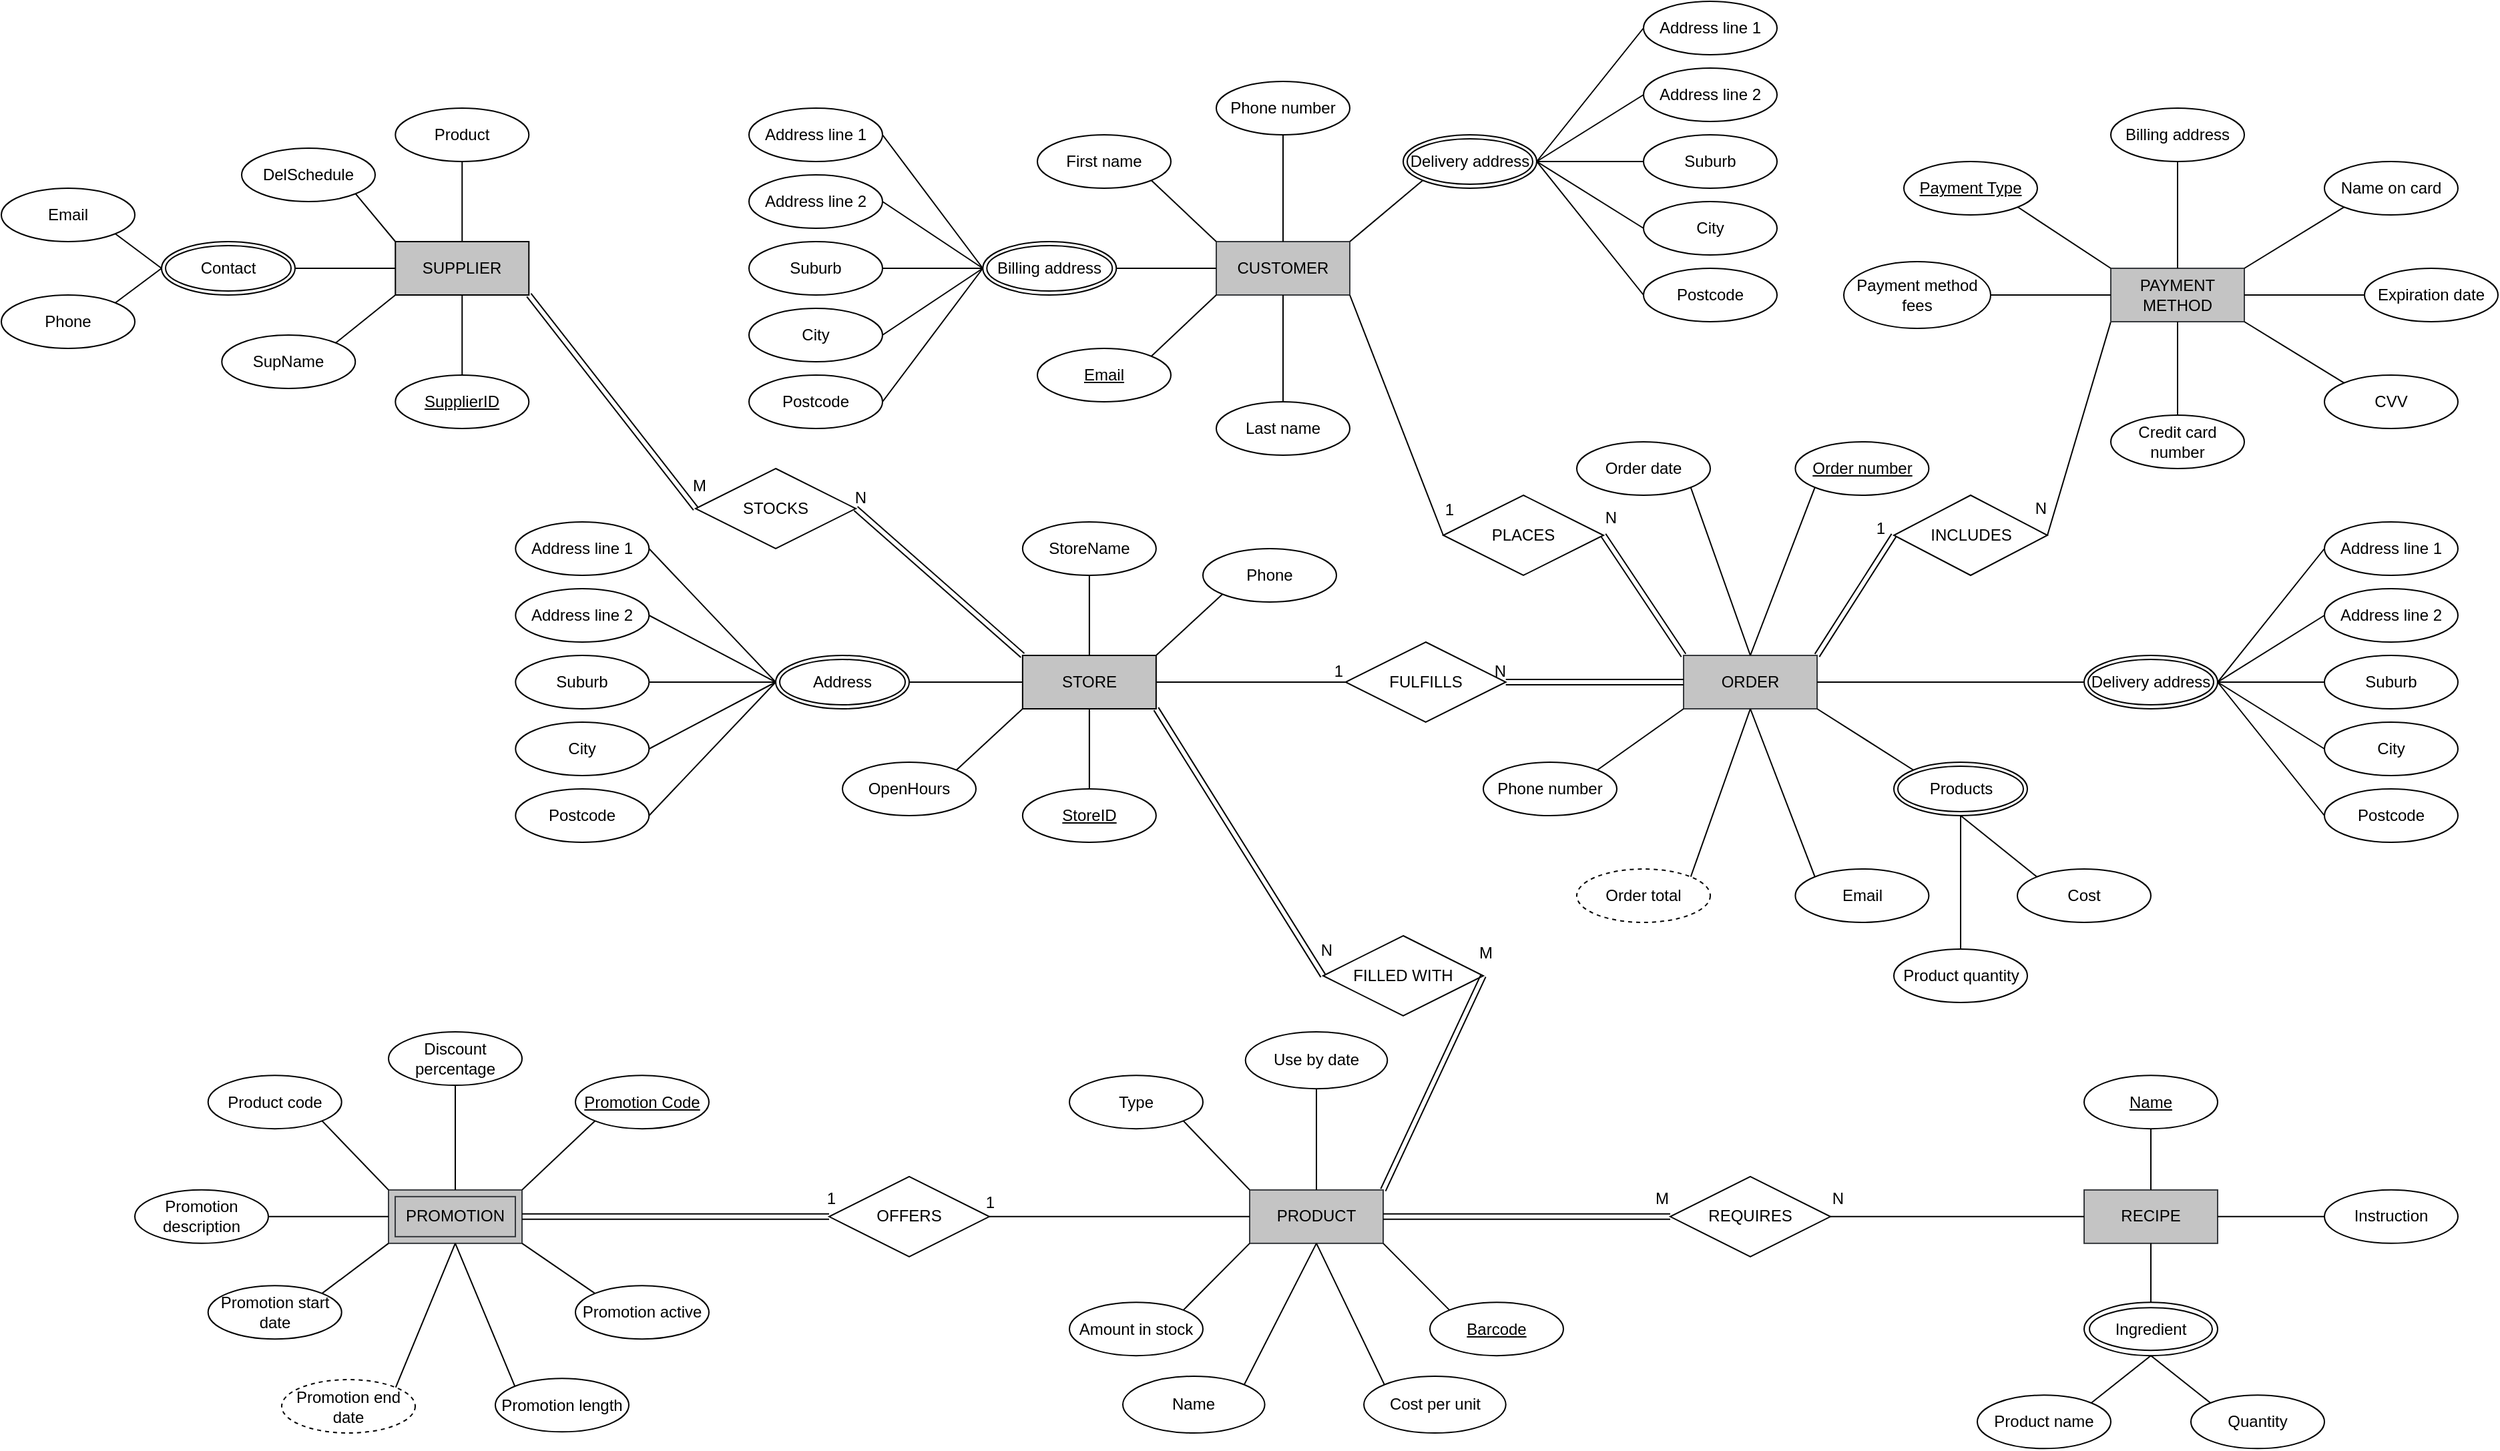 <mxfile version="21.1.1" type="github">
  <diagram name="Page-1" id="e56a1550-8fbb-45ad-956c-1786394a9013">
    <mxGraphModel dx="2568" dy="802" grid="1" gridSize="10" guides="1" tooltips="1" connect="1" arrows="1" fold="1" page="1" pageScale="1" pageWidth="1100" pageHeight="850" background="none" math="0" shadow="0">
      <root>
        <mxCell id="0" />
        <mxCell id="1" parent="0" />
        <mxCell id="4mAQNpWLt4tQU0ZCI15O-1" style="edgeStyle=orthogonalEdgeStyle;rounded=0;orthogonalLoop=1;jettySize=auto;html=1;exitX=0.5;exitY=1;exitDx=0;exitDy=0;" parent="1" source="4mAQNpWLt4tQU0ZCI15O-2" edge="1">
          <mxGeometry relative="1" as="geometry">
            <mxPoint x="280" y="350" as="targetPoint" />
          </mxGeometry>
        </mxCell>
        <mxCell id="4mAQNpWLt4tQU0ZCI15O-2" value="CUSTOMER" style="whiteSpace=wrap;html=1;align=center;fillColor=#C4C4C4;strokeColor=#36393d;" parent="1" vertex="1">
          <mxGeometry x="250" y="330" width="100" height="40" as="geometry" />
        </mxCell>
        <mxCell id="4mAQNpWLt4tQU0ZCI15O-3" value="Email" style="ellipse;whiteSpace=wrap;html=1;align=center;fontStyle=4;" parent="1" vertex="1">
          <mxGeometry x="116" y="410" width="100" height="40" as="geometry" />
        </mxCell>
        <mxCell id="4mAQNpWLt4tQU0ZCI15O-4" value="First name" style="ellipse;whiteSpace=wrap;html=1;align=center;" parent="1" vertex="1">
          <mxGeometry x="116" y="250" width="100" height="40" as="geometry" />
        </mxCell>
        <mxCell id="4mAQNpWLt4tQU0ZCI15O-5" value="Last name" style="ellipse;whiteSpace=wrap;html=1;align=center;" parent="1" vertex="1">
          <mxGeometry x="250" y="450" width="100" height="40" as="geometry" />
        </mxCell>
        <mxCell id="4mAQNpWLt4tQU0ZCI15O-6" value="Phone number" style="ellipse;whiteSpace=wrap;html=1;align=center;fontStyle=0;" parent="1" vertex="1">
          <mxGeometry x="250" y="210" width="100" height="40" as="geometry" />
        </mxCell>
        <mxCell id="4mAQNpWLt4tQU0ZCI15O-7" value="" style="endArrow=none;html=1;rounded=0;entryX=0;entryY=1;entryDx=0;entryDy=0;" parent="1" target="4mAQNpWLt4tQU0ZCI15O-15" edge="1">
          <mxGeometry relative="1" as="geometry">
            <mxPoint x="350" y="330" as="sourcePoint" />
            <mxPoint x="421" y="325" as="targetPoint" />
          </mxGeometry>
        </mxCell>
        <mxCell id="4mAQNpWLt4tQU0ZCI15O-8" value="" style="endArrow=none;html=1;rounded=0;entryX=1;entryY=0.5;entryDx=0;entryDy=0;exitX=0;exitY=0.5;exitDx=0;exitDy=0;" parent="1" source="4mAQNpWLt4tQU0ZCI15O-2" target="4mAQNpWLt4tQU0ZCI15O-112" edge="1">
          <mxGeometry relative="1" as="geometry">
            <mxPoint x="320" y="329.5" as="sourcePoint" />
            <mxPoint x="170.0" y="340" as="targetPoint" />
          </mxGeometry>
        </mxCell>
        <mxCell id="4mAQNpWLt4tQU0ZCI15O-9" value="" style="endArrow=none;html=1;rounded=0;exitX=0;exitY=1;exitDx=0;exitDy=0;entryX=1;entryY=0;entryDx=0;entryDy=0;" parent="1" source="4mAQNpWLt4tQU0ZCI15O-2" target="4mAQNpWLt4tQU0ZCI15O-3" edge="1">
          <mxGeometry relative="1" as="geometry">
            <mxPoint x="300" y="329.5" as="sourcePoint" />
            <mxPoint x="260" y="430" as="targetPoint" />
          </mxGeometry>
        </mxCell>
        <mxCell id="4mAQNpWLt4tQU0ZCI15O-10" value="" style="endArrow=none;html=1;rounded=0;exitX=0.5;exitY=1;exitDx=0;exitDy=0;entryX=0.5;entryY=0;entryDx=0;entryDy=0;" parent="1" source="4mAQNpWLt4tQU0ZCI15O-6" target="4mAQNpWLt4tQU0ZCI15O-2" edge="1">
          <mxGeometry relative="1" as="geometry">
            <mxPoint x="110" y="329.5" as="sourcePoint" />
            <mxPoint x="270" y="329.5" as="targetPoint" />
          </mxGeometry>
        </mxCell>
        <mxCell id="4mAQNpWLt4tQU0ZCI15O-11" value="" style="endArrow=none;html=1;rounded=0;entryX=0;entryY=0;entryDx=0;entryDy=0;exitX=1;exitY=1;exitDx=0;exitDy=0;" parent="1" source="4mAQNpWLt4tQU0ZCI15O-4" target="4mAQNpWLt4tQU0ZCI15O-2" edge="1">
          <mxGeometry relative="1" as="geometry">
            <mxPoint x="240" y="430" as="sourcePoint" />
            <mxPoint x="250" y="339.5" as="targetPoint" />
          </mxGeometry>
        </mxCell>
        <mxCell id="4mAQNpWLt4tQU0ZCI15O-12" value="" style="endArrow=none;html=1;rounded=0;exitX=0.5;exitY=0;exitDx=0;exitDy=0;entryX=0.5;entryY=1;entryDx=0;entryDy=0;" parent="1" source="4mAQNpWLt4tQU0ZCI15O-5" target="4mAQNpWLt4tQU0ZCI15O-2" edge="1">
          <mxGeometry relative="1" as="geometry">
            <mxPoint x="100" y="370" as="sourcePoint" />
            <mxPoint x="260" y="370" as="targetPoint" />
          </mxGeometry>
        </mxCell>
        <mxCell id="4mAQNpWLt4tQU0ZCI15O-13" value="ORDER" style="whiteSpace=wrap;html=1;align=center;fillColor=#C4C4C4;strokeColor=#36393d;" parent="1" vertex="1">
          <mxGeometry x="600" y="640" width="100" height="40" as="geometry" />
        </mxCell>
        <mxCell id="4mAQNpWLt4tQU0ZCI15O-14" value="PLACES" style="shape=rhombus;perimeter=rhombusPerimeter;whiteSpace=wrap;html=1;align=center;" parent="1" vertex="1">
          <mxGeometry x="420" y="520" width="120" height="60" as="geometry" />
        </mxCell>
        <mxCell id="4mAQNpWLt4tQU0ZCI15O-15" value="Delivery address" style="ellipse;shape=doubleEllipse;margin=3;whiteSpace=wrap;html=1;align=center;" parent="1" vertex="1">
          <mxGeometry x="390" y="250" width="100" height="40" as="geometry" />
        </mxCell>
        <mxCell id="4mAQNpWLt4tQU0ZCI15O-18" value="&lt;u&gt;Order number&lt;/u&gt;" style="ellipse;whiteSpace=wrap;html=1;align=center;" parent="1" vertex="1">
          <mxGeometry x="683.7" y="480" width="100" height="40" as="geometry" />
        </mxCell>
        <mxCell id="4mAQNpWLt4tQU0ZCI15O-19" value="&lt;span&gt;Email&lt;/span&gt;" style="ellipse;whiteSpace=wrap;html=1;align=center;fontStyle=0" parent="1" vertex="1">
          <mxGeometry x="683.7" y="800" width="100" height="40" as="geometry" />
        </mxCell>
        <mxCell id="4mAQNpWLt4tQU0ZCI15O-20" value="Phone number" style="ellipse;whiteSpace=wrap;html=1;align=center;fontStyle=0;" parent="1" vertex="1">
          <mxGeometry x="450" y="720" width="100" height="40" as="geometry" />
        </mxCell>
        <mxCell id="4mAQNpWLt4tQU0ZCI15O-21" value="Product quantity" style="ellipse;whiteSpace=wrap;html=1;align=center;fontStyle=0;" parent="1" vertex="1">
          <mxGeometry x="757.5" y="860" width="100" height="40" as="geometry" />
        </mxCell>
        <mxCell id="4mAQNpWLt4tQU0ZCI15O-22" value="" style="endArrow=none;html=1;rounded=0;entryX=0;entryY=1;entryDx=0;entryDy=0;exitX=0.5;exitY=0;exitDx=0;exitDy=0;" parent="1" source="4mAQNpWLt4tQU0ZCI15O-13" target="4mAQNpWLt4tQU0ZCI15O-18" edge="1">
          <mxGeometry relative="1" as="geometry">
            <mxPoint x="570" y="500" as="sourcePoint" />
            <mxPoint x="740" y="499.5" as="targetPoint" />
          </mxGeometry>
        </mxCell>
        <mxCell id="4mAQNpWLt4tQU0ZCI15O-23" value="" style="endArrow=none;html=1;rounded=0;entryX=0;entryY=0;entryDx=0;entryDy=0;exitX=0.5;exitY=1;exitDx=0;exitDy=0;" parent="1" source="4mAQNpWLt4tQU0ZCI15O-13" target="4mAQNpWLt4tQU0ZCI15O-19" edge="1">
          <mxGeometry relative="1" as="geometry">
            <mxPoint x="620" y="499.5" as="sourcePoint" />
            <mxPoint x="780" y="499.5" as="targetPoint" />
          </mxGeometry>
        </mxCell>
        <mxCell id="4mAQNpWLt4tQU0ZCI15O-24" value="" style="endArrow=none;html=1;rounded=0;entryX=1;entryY=0;entryDx=0;entryDy=0;exitX=0;exitY=1;exitDx=0;exitDy=0;" parent="1" source="4mAQNpWLt4tQU0ZCI15O-13" target="4mAQNpWLt4tQU0ZCI15O-20" edge="1">
          <mxGeometry relative="1" as="geometry">
            <mxPoint x="760" y="640" as="sourcePoint" />
            <mxPoint x="790" y="519" as="targetPoint" />
          </mxGeometry>
        </mxCell>
        <mxCell id="4mAQNpWLt4tQU0ZCI15O-25" value="" style="endArrow=none;html=1;rounded=0;entryX=0;entryY=0.5;entryDx=0;entryDy=0;exitX=1;exitY=0.5;exitDx=0;exitDy=0;" parent="1" source="4mAQNpWLt4tQU0ZCI15O-13" target="4mAQNpWLt4tQU0ZCI15O-79" edge="1">
          <mxGeometry relative="1" as="geometry">
            <mxPoint x="730" y="670" as="sourcePoint" />
            <mxPoint x="700" y="560" as="targetPoint" />
          </mxGeometry>
        </mxCell>
        <mxCell id="4mAQNpWLt4tQU0ZCI15O-26" value="" style="endArrow=none;html=1;rounded=0;entryX=0.5;entryY=0;entryDx=0;entryDy=0;exitX=0.5;exitY=1;exitDx=0;exitDy=0;" parent="1" source="4mAQNpWLt4tQU0ZCI15O-113" target="4mAQNpWLt4tQU0ZCI15O-21" edge="1">
          <mxGeometry relative="1" as="geometry">
            <mxPoint x="540" y="530" as="sourcePoint" />
            <mxPoint x="700" y="530" as="targetPoint" />
          </mxGeometry>
        </mxCell>
        <mxCell id="4mAQNpWLt4tQU0ZCI15O-48" value="" style="endArrow=none;html=1;rounded=0;exitX=1;exitY=1;exitDx=0;exitDy=0;entryX=0.5;entryY=0;entryDx=0;entryDy=0;" parent="1" source="4mAQNpWLt4tQU0ZCI15O-77" target="4mAQNpWLt4tQU0ZCI15O-13" edge="1">
          <mxGeometry relative="1" as="geometry">
            <mxPoint x="232" y="399" as="sourcePoint" />
            <mxPoint x="290" y="370" as="targetPoint" />
          </mxGeometry>
        </mxCell>
        <mxCell id="4mAQNpWLt4tQU0ZCI15O-76" value="" style="endArrow=none;html=1;rounded=0;entryX=1;entryY=0;entryDx=0;entryDy=0;exitX=0.5;exitY=1;exitDx=0;exitDy=0;" parent="1" source="4mAQNpWLt4tQU0ZCI15O-13" target="4mAQNpWLt4tQU0ZCI15O-124" edge="1">
          <mxGeometry relative="1" as="geometry">
            <mxPoint x="563" y="540" as="sourcePoint" />
            <mxPoint x="550" y="750" as="targetPoint" />
          </mxGeometry>
        </mxCell>
        <mxCell id="4mAQNpWLt4tQU0ZCI15O-77" value="Order date" style="ellipse;whiteSpace=wrap;html=1;align=center;fontStyle=0;" parent="1" vertex="1">
          <mxGeometry x="520" y="480" width="100" height="40" as="geometry" />
        </mxCell>
        <mxCell id="4mAQNpWLt4tQU0ZCI15O-78" value="" style="endArrow=none;html=1;rounded=0;entryX=0;entryY=0;entryDx=0;entryDy=0;exitX=1;exitY=1;exitDx=0;exitDy=0;" parent="1" source="4mAQNpWLt4tQU0ZCI15O-13" target="4mAQNpWLt4tQU0ZCI15O-113" edge="1">
          <mxGeometry relative="1" as="geometry">
            <mxPoint x="740" y="680" as="sourcePoint" />
            <mxPoint x="640" y="750" as="targetPoint" />
          </mxGeometry>
        </mxCell>
        <mxCell id="4mAQNpWLt4tQU0ZCI15O-79" value="Delivery address" style="ellipse;shape=doubleEllipse;margin=3;whiteSpace=wrap;html=1;align=center;" parent="1" vertex="1">
          <mxGeometry x="900" y="640" width="100" height="40" as="geometry" />
        </mxCell>
        <mxCell id="4mAQNpWLt4tQU0ZCI15O-80" value="Address line 1" style="ellipse;whiteSpace=wrap;html=1;align=center;" parent="1" vertex="1">
          <mxGeometry x="570" y="150" width="100" height="40" as="geometry" />
        </mxCell>
        <mxCell id="4mAQNpWLt4tQU0ZCI15O-81" value="Address line 2" style="ellipse;whiteSpace=wrap;html=1;align=center;" parent="1" vertex="1">
          <mxGeometry x="570" y="200" width="100" height="40" as="geometry" />
        </mxCell>
        <mxCell id="4mAQNpWLt4tQU0ZCI15O-82" value="Suburb" style="ellipse;whiteSpace=wrap;html=1;align=center;" parent="1" vertex="1">
          <mxGeometry x="570" y="250" width="100" height="40" as="geometry" />
        </mxCell>
        <mxCell id="4mAQNpWLt4tQU0ZCI15O-83" value="City" style="ellipse;whiteSpace=wrap;html=1;align=center;" parent="1" vertex="1">
          <mxGeometry x="570" y="300" width="100" height="40" as="geometry" />
        </mxCell>
        <mxCell id="4mAQNpWLt4tQU0ZCI15O-84" value="Postcode" style="ellipse;whiteSpace=wrap;html=1;align=center;" parent="1" vertex="1">
          <mxGeometry x="570" y="350" width="100" height="40" as="geometry" />
        </mxCell>
        <mxCell id="4mAQNpWLt4tQU0ZCI15O-85" value="" style="endArrow=none;html=1;rounded=0;entryX=0;entryY=0.5;entryDx=0;entryDy=0;exitX=1;exitY=0.5;exitDx=0;exitDy=0;" parent="1" source="4mAQNpWLt4tQU0ZCI15O-15" target="4mAQNpWLt4tQU0ZCI15O-80" edge="1">
          <mxGeometry relative="1" as="geometry">
            <mxPoint x="460" y="228" as="sourcePoint" />
            <mxPoint x="500" y="152" as="targetPoint" />
          </mxGeometry>
        </mxCell>
        <mxCell id="4mAQNpWLt4tQU0ZCI15O-86" value="" style="endArrow=none;html=1;rounded=0;entryX=0;entryY=0.5;entryDx=0;entryDy=0;exitX=1;exitY=0.5;exitDx=0;exitDy=0;" parent="1" source="4mAQNpWLt4tQU0ZCI15O-15" target="4mAQNpWLt4tQU0ZCI15O-81" edge="1">
          <mxGeometry relative="1" as="geometry">
            <mxPoint x="485" y="250" as="sourcePoint" />
            <mxPoint x="530" y="150" as="targetPoint" />
          </mxGeometry>
        </mxCell>
        <mxCell id="4mAQNpWLt4tQU0ZCI15O-87" value="" style="endArrow=none;html=1;rounded=0;entryX=0;entryY=0.5;entryDx=0;entryDy=0;exitX=1;exitY=0.5;exitDx=0;exitDy=0;" parent="1" source="4mAQNpWLt4tQU0ZCI15O-15" target="4mAQNpWLt4tQU0ZCI15O-82" edge="1">
          <mxGeometry relative="1" as="geometry">
            <mxPoint x="495" y="260" as="sourcePoint" />
            <mxPoint x="540" y="160" as="targetPoint" />
          </mxGeometry>
        </mxCell>
        <mxCell id="4mAQNpWLt4tQU0ZCI15O-88" value="" style="endArrow=none;html=1;rounded=0;entryX=0;entryY=0.5;entryDx=0;entryDy=0;exitX=1;exitY=0.5;exitDx=0;exitDy=0;" parent="1" source="4mAQNpWLt4tQU0ZCI15O-15" target="4mAQNpWLt4tQU0ZCI15O-83" edge="1">
          <mxGeometry relative="1" as="geometry">
            <mxPoint x="505" y="270" as="sourcePoint" />
            <mxPoint x="550" y="170" as="targetPoint" />
          </mxGeometry>
        </mxCell>
        <mxCell id="4mAQNpWLt4tQU0ZCI15O-89" value="" style="endArrow=none;html=1;rounded=0;entryX=0;entryY=0.5;entryDx=0;entryDy=0;exitX=1;exitY=0.5;exitDx=0;exitDy=0;" parent="1" source="4mAQNpWLt4tQU0ZCI15O-15" target="4mAQNpWLt4tQU0ZCI15O-84" edge="1">
          <mxGeometry relative="1" as="geometry">
            <mxPoint x="515" y="280" as="sourcePoint" />
            <mxPoint x="560" y="180" as="targetPoint" />
          </mxGeometry>
        </mxCell>
        <mxCell id="4mAQNpWLt4tQU0ZCI15O-90" value="Address line 1" style="ellipse;whiteSpace=wrap;html=1;align=center;" parent="1" vertex="1">
          <mxGeometry x="1080" y="540" width="100" height="40" as="geometry" />
        </mxCell>
        <mxCell id="4mAQNpWLt4tQU0ZCI15O-91" value="Address line 2" style="ellipse;whiteSpace=wrap;html=1;align=center;" parent="1" vertex="1">
          <mxGeometry x="1080" y="590" width="100" height="40" as="geometry" />
        </mxCell>
        <mxCell id="4mAQNpWLt4tQU0ZCI15O-92" value="Suburb" style="ellipse;whiteSpace=wrap;html=1;align=center;" parent="1" vertex="1">
          <mxGeometry x="1080" y="640" width="100" height="40" as="geometry" />
        </mxCell>
        <mxCell id="4mAQNpWLt4tQU0ZCI15O-93" value="City" style="ellipse;whiteSpace=wrap;html=1;align=center;" parent="1" vertex="1">
          <mxGeometry x="1080" y="690" width="100" height="40" as="geometry" />
        </mxCell>
        <mxCell id="4mAQNpWLt4tQU0ZCI15O-94" value="Postcode" style="ellipse;whiteSpace=wrap;html=1;align=center;" parent="1" vertex="1">
          <mxGeometry x="1080" y="740" width="100" height="40" as="geometry" />
        </mxCell>
        <mxCell id="4mAQNpWLt4tQU0ZCI15O-95" value="" style="endArrow=none;html=1;rounded=0;entryX=0;entryY=0.5;entryDx=0;entryDy=0;exitX=1;exitY=0.5;exitDx=0;exitDy=0;" parent="1" source="4mAQNpWLt4tQU0ZCI15O-79" target="4mAQNpWLt4tQU0ZCI15O-90" edge="1">
          <mxGeometry relative="1" as="geometry">
            <mxPoint x="890" y="680" as="sourcePoint" />
            <mxPoint x="915" y="592" as="targetPoint" />
          </mxGeometry>
        </mxCell>
        <mxCell id="4mAQNpWLt4tQU0ZCI15O-96" value="" style="endArrow=none;html=1;rounded=0;entryX=0;entryY=0.5;entryDx=0;entryDy=0;exitX=1;exitY=0.5;exitDx=0;exitDy=0;" parent="1" source="4mAQNpWLt4tQU0ZCI15O-79" target="4mAQNpWLt4tQU0ZCI15O-91" edge="1">
          <mxGeometry relative="1" as="geometry">
            <mxPoint x="890" y="680" as="sourcePoint" />
            <mxPoint x="945" y="590" as="targetPoint" />
          </mxGeometry>
        </mxCell>
        <mxCell id="4mAQNpWLt4tQU0ZCI15O-97" value="" style="endArrow=none;html=1;rounded=0;entryX=0;entryY=0.5;entryDx=0;entryDy=0;exitX=1;exitY=0.5;exitDx=0;exitDy=0;" parent="1" source="4mAQNpWLt4tQU0ZCI15O-79" target="4mAQNpWLt4tQU0ZCI15O-92" edge="1">
          <mxGeometry relative="1" as="geometry">
            <mxPoint x="890" y="680" as="sourcePoint" />
            <mxPoint x="955" y="600" as="targetPoint" />
          </mxGeometry>
        </mxCell>
        <mxCell id="4mAQNpWLt4tQU0ZCI15O-98" value="" style="endArrow=none;html=1;rounded=0;entryX=0;entryY=0.5;entryDx=0;entryDy=0;exitX=1;exitY=0.5;exitDx=0;exitDy=0;" parent="1" source="4mAQNpWLt4tQU0ZCI15O-79" target="4mAQNpWLt4tQU0ZCI15O-93" edge="1">
          <mxGeometry relative="1" as="geometry">
            <mxPoint x="890" y="680" as="sourcePoint" />
            <mxPoint x="965" y="610" as="targetPoint" />
          </mxGeometry>
        </mxCell>
        <mxCell id="4mAQNpWLt4tQU0ZCI15O-99" value="" style="endArrow=none;html=1;rounded=0;entryX=0;entryY=0.5;entryDx=0;entryDy=0;exitX=1;exitY=0.5;exitDx=0;exitDy=0;" parent="1" source="4mAQNpWLt4tQU0ZCI15O-79" target="4mAQNpWLt4tQU0ZCI15O-94" edge="1">
          <mxGeometry relative="1" as="geometry">
            <mxPoint x="890" y="680" as="sourcePoint" />
            <mxPoint x="975" y="620" as="targetPoint" />
          </mxGeometry>
        </mxCell>
        <mxCell id="4mAQNpWLt4tQU0ZCI15O-102" value="Address line 1" style="ellipse;whiteSpace=wrap;html=1;align=center;" parent="1" vertex="1">
          <mxGeometry x="-100" y="230" width="100" height="40" as="geometry" />
        </mxCell>
        <mxCell id="4mAQNpWLt4tQU0ZCI15O-103" value="Address line 2" style="ellipse;whiteSpace=wrap;html=1;align=center;" parent="1" vertex="1">
          <mxGeometry x="-100" y="280" width="100" height="40" as="geometry" />
        </mxCell>
        <mxCell id="4mAQNpWLt4tQU0ZCI15O-104" value="Suburb" style="ellipse;whiteSpace=wrap;html=1;align=center;" parent="1" vertex="1">
          <mxGeometry x="-100" y="330" width="100" height="40" as="geometry" />
        </mxCell>
        <mxCell id="4mAQNpWLt4tQU0ZCI15O-105" value="City" style="ellipse;whiteSpace=wrap;html=1;align=center;" parent="1" vertex="1">
          <mxGeometry x="-100" y="380" width="100" height="40" as="geometry" />
        </mxCell>
        <mxCell id="4mAQNpWLt4tQU0ZCI15O-106" value="Postcode" style="ellipse;whiteSpace=wrap;html=1;align=center;" parent="1" vertex="1">
          <mxGeometry x="-100" y="430" width="100" height="40" as="geometry" />
        </mxCell>
        <mxCell id="4mAQNpWLt4tQU0ZCI15O-107" value="" style="endArrow=none;html=1;rounded=0;exitX=1;exitY=0.5;exitDx=0;exitDy=0;entryX=0;entryY=0.5;entryDx=0;entryDy=0;" parent="1" source="4mAQNpWLt4tQU0ZCI15O-102" target="4mAQNpWLt4tQU0ZCI15O-112" edge="1">
          <mxGeometry relative="1" as="geometry">
            <mxPoint x="-20" y="245" as="sourcePoint" />
            <mxPoint x="70.0" y="340" as="targetPoint" />
          </mxGeometry>
        </mxCell>
        <mxCell id="4mAQNpWLt4tQU0ZCI15O-108" value="" style="endArrow=none;html=1;rounded=0;exitX=1;exitY=0.5;exitDx=0;exitDy=0;entryX=0;entryY=0.5;entryDx=0;entryDy=0;" parent="1" source="4mAQNpWLt4tQU0ZCI15O-103" target="4mAQNpWLt4tQU0ZCI15O-112" edge="1">
          <mxGeometry relative="1" as="geometry">
            <mxPoint x="-30" y="250" as="sourcePoint" />
            <mxPoint x="70.0" y="340" as="targetPoint" />
          </mxGeometry>
        </mxCell>
        <mxCell id="4mAQNpWLt4tQU0ZCI15O-109" value="" style="endArrow=none;html=1;rounded=0;exitX=1;exitY=0.5;exitDx=0;exitDy=0;entryX=0;entryY=0.5;entryDx=0;entryDy=0;" parent="1" source="4mAQNpWLt4tQU0ZCI15O-104" target="4mAQNpWLt4tQU0ZCI15O-112" edge="1">
          <mxGeometry relative="1" as="geometry">
            <mxPoint x="-20" y="260" as="sourcePoint" />
            <mxPoint x="70.0" y="340" as="targetPoint" />
          </mxGeometry>
        </mxCell>
        <mxCell id="4mAQNpWLt4tQU0ZCI15O-110" value="" style="endArrow=none;html=1;rounded=0;exitX=1;exitY=0.5;exitDx=0;exitDy=0;entryX=0;entryY=0.5;entryDx=0;entryDy=0;" parent="1" source="4mAQNpWLt4tQU0ZCI15O-105" target="4mAQNpWLt4tQU0ZCI15O-112" edge="1">
          <mxGeometry relative="1" as="geometry">
            <mxPoint x="-10" y="270" as="sourcePoint" />
            <mxPoint x="70.0" y="340" as="targetPoint" />
          </mxGeometry>
        </mxCell>
        <mxCell id="4mAQNpWLt4tQU0ZCI15O-111" value="" style="endArrow=none;html=1;rounded=0;exitX=1;exitY=0.5;exitDx=0;exitDy=0;entryX=0;entryY=0.5;entryDx=0;entryDy=0;" parent="1" source="4mAQNpWLt4tQU0ZCI15O-106" target="4mAQNpWLt4tQU0ZCI15O-112" edge="1">
          <mxGeometry relative="1" as="geometry">
            <mxPoint y="280" as="sourcePoint" />
            <mxPoint x="70.0" y="340" as="targetPoint" />
          </mxGeometry>
        </mxCell>
        <mxCell id="4mAQNpWLt4tQU0ZCI15O-112" value="Billing address" style="ellipse;shape=doubleEllipse;margin=3;whiteSpace=wrap;html=1;align=center;" parent="1" vertex="1">
          <mxGeometry x="75.14" y="330" width="100" height="40" as="geometry" />
        </mxCell>
        <mxCell id="4mAQNpWLt4tQU0ZCI15O-113" value="Products" style="ellipse;shape=doubleEllipse;margin=3;whiteSpace=wrap;html=1;align=center;" parent="1" vertex="1">
          <mxGeometry x="757.5" y="720" width="100" height="40" as="geometry" />
        </mxCell>
        <mxCell id="4mAQNpWLt4tQU0ZCI15O-114" value="Cost" style="ellipse;whiteSpace=wrap;html=1;align=center;fontStyle=0;" parent="1" vertex="1">
          <mxGeometry x="850" y="800" width="100" height="40" as="geometry" />
        </mxCell>
        <mxCell id="4mAQNpWLt4tQU0ZCI15O-115" value="" style="endArrow=none;html=1;rounded=0;entryX=0;entryY=0;entryDx=0;entryDy=0;exitX=0.5;exitY=1;exitDx=0;exitDy=0;" parent="1" source="4mAQNpWLt4tQU0ZCI15O-113" target="4mAQNpWLt4tQU0ZCI15O-114" edge="1">
          <mxGeometry relative="1" as="geometry">
            <mxPoint x="600" y="790" as="sourcePoint" />
            <mxPoint x="500" y="840" as="targetPoint" />
          </mxGeometry>
        </mxCell>
        <mxCell id="4mAQNpWLt4tQU0ZCI15O-116" value="INCLUDES" style="shape=rhombus;perimeter=rhombusPerimeter;whiteSpace=wrap;html=1;align=center;" parent="1" vertex="1">
          <mxGeometry x="757.5" y="520" width="115" height="60" as="geometry" />
        </mxCell>
        <mxCell id="4mAQNpWLt4tQU0ZCI15O-118" value="" style="endArrow=none;html=1;rounded=0;entryX=0;entryY=1;entryDx=0;entryDy=0;exitX=1;exitY=0.5;exitDx=0;exitDy=0;" parent="1" source="4mAQNpWLt4tQU0ZCI15O-116" target="4mAQNpWLt4tQU0ZCI15O-125" edge="1">
          <mxGeometry relative="1" as="geometry">
            <mxPoint x="830" y="320" as="sourcePoint" />
            <mxPoint x="1130" y="340" as="targetPoint" />
          </mxGeometry>
        </mxCell>
        <mxCell id="4mAQNpWLt4tQU0ZCI15O-119" value="N" style="resizable=0;html=1;whiteSpace=wrap;align=right;verticalAlign=bottom;" parent="4mAQNpWLt4tQU0ZCI15O-118" connectable="0" vertex="1">
          <mxGeometry x="1" relative="1" as="geometry">
            <mxPoint x="-47" y="149" as="offset" />
          </mxGeometry>
        </mxCell>
        <mxCell id="4mAQNpWLt4tQU0ZCI15O-120" value="" style="endArrow=none;html=1;rounded=0;exitX=1;exitY=1;exitDx=0;exitDy=0;entryX=0;entryY=0.5;entryDx=0;entryDy=0;" parent="1" source="4mAQNpWLt4tQU0ZCI15O-2" target="4mAQNpWLt4tQU0ZCI15O-14" edge="1">
          <mxGeometry relative="1" as="geometry">
            <mxPoint x="500" y="610" as="sourcePoint" />
            <mxPoint x="660" y="610" as="targetPoint" />
          </mxGeometry>
        </mxCell>
        <mxCell id="4mAQNpWLt4tQU0ZCI15O-121" value="1" style="resizable=0;html=1;whiteSpace=wrap;align=right;verticalAlign=bottom;" parent="4mAQNpWLt4tQU0ZCI15O-120" connectable="0" vertex="1">
          <mxGeometry x="1" relative="1" as="geometry">
            <mxPoint x="10" y="-10" as="offset" />
          </mxGeometry>
        </mxCell>
        <mxCell id="4mAQNpWLt4tQU0ZCI15O-124" value="Order total" style="ellipse;whiteSpace=wrap;html=1;align=center;dashed=1;" parent="1" vertex="1">
          <mxGeometry x="520" y="800" width="100" height="40" as="geometry" />
        </mxCell>
        <mxCell id="4mAQNpWLt4tQU0ZCI15O-125" value="PAYMENT METHOD" style="whiteSpace=wrap;html=1;align=center;fillColor=#C4C4C4;strokeColor=#36393d;" parent="1" vertex="1">
          <mxGeometry x="920" y="350" width="100" height="40" as="geometry" />
        </mxCell>
        <mxCell id="4mAQNpWLt4tQU0ZCI15O-126" value="&lt;u&gt;Payment Type&lt;/u&gt;" style="ellipse;whiteSpace=wrap;html=1;align=center;" parent="1" vertex="1">
          <mxGeometry x="765" y="270" width="100" height="40" as="geometry" />
        </mxCell>
        <mxCell id="4mAQNpWLt4tQU0ZCI15O-127" value="&lt;span&gt;Billing address&lt;/span&gt;" style="ellipse;whiteSpace=wrap;html=1;align=center;fontStyle=0" parent="1" vertex="1">
          <mxGeometry x="920" y="230" width="100" height="40" as="geometry" />
        </mxCell>
        <mxCell id="4mAQNpWLt4tQU0ZCI15O-128" value="Name on card" style="ellipse;whiteSpace=wrap;html=1;align=center;fontStyle=0;" parent="1" vertex="1">
          <mxGeometry x="1080" y="270" width="100" height="40" as="geometry" />
        </mxCell>
        <mxCell id="4mAQNpWLt4tQU0ZCI15O-129" value="Expiration date" style="ellipse;whiteSpace=wrap;html=1;align=center;fontStyle=0;" parent="1" vertex="1">
          <mxGeometry x="1110" y="350" width="100" height="40" as="geometry" />
        </mxCell>
        <mxCell id="4mAQNpWLt4tQU0ZCI15O-130" value="" style="endArrow=none;html=1;rounded=0;entryX=1;entryY=1;entryDx=0;entryDy=0;exitX=0;exitY=0;exitDx=0;exitDy=0;" parent="1" source="4mAQNpWLt4tQU0ZCI15O-125" target="4mAQNpWLt4tQU0ZCI15O-126" edge="1">
          <mxGeometry relative="1" as="geometry">
            <mxPoint x="1100" y="200" as="sourcePoint" />
            <mxPoint x="1270" y="199.5" as="targetPoint" />
          </mxGeometry>
        </mxCell>
        <mxCell id="4mAQNpWLt4tQU0ZCI15O-131" value="" style="endArrow=none;html=1;rounded=0;entryX=0.5;entryY=1;entryDx=0;entryDy=0;exitX=0.5;exitY=0;exitDx=0;exitDy=0;" parent="1" source="4mAQNpWLt4tQU0ZCI15O-125" target="4mAQNpWLt4tQU0ZCI15O-127" edge="1">
          <mxGeometry relative="1" as="geometry">
            <mxPoint x="1150" y="199.5" as="sourcePoint" />
            <mxPoint x="1310" y="199.5" as="targetPoint" />
          </mxGeometry>
        </mxCell>
        <mxCell id="4mAQNpWLt4tQU0ZCI15O-132" value="" style="endArrow=none;html=1;rounded=0;entryX=0;entryY=1;entryDx=0;entryDy=0;exitX=1;exitY=0;exitDx=0;exitDy=0;" parent="1" source="4mAQNpWLt4tQU0ZCI15O-125" target="4mAQNpWLt4tQU0ZCI15O-128" edge="1">
          <mxGeometry relative="1" as="geometry">
            <mxPoint x="1010" y="310" as="sourcePoint" />
            <mxPoint x="1320" y="219" as="targetPoint" />
          </mxGeometry>
        </mxCell>
        <mxCell id="4mAQNpWLt4tQU0ZCI15O-133" value="" style="endArrow=none;html=1;rounded=0;entryX=0;entryY=0.5;entryDx=0;entryDy=0;exitX=1;exitY=0.5;exitDx=0;exitDy=0;" parent="1" source="4mAQNpWLt4tQU0ZCI15O-125" target="4mAQNpWLt4tQU0ZCI15O-129" edge="1">
          <mxGeometry relative="1" as="geometry">
            <mxPoint x="1120" y="240" as="sourcePoint" />
            <mxPoint x="1280" y="240" as="targetPoint" />
          </mxGeometry>
        </mxCell>
        <mxCell id="4mAQNpWLt4tQU0ZCI15O-134" value="" style="endArrow=none;html=1;rounded=0;exitX=1;exitY=0.5;exitDx=0;exitDy=0;entryX=0;entryY=0.5;entryDx=0;entryDy=0;" parent="1" source="4mAQNpWLt4tQU0ZCI15O-137" target="4mAQNpWLt4tQU0ZCI15O-125" edge="1">
          <mxGeometry relative="1" as="geometry">
            <mxPoint x="762" y="99" as="sourcePoint" />
            <mxPoint x="820" y="70" as="targetPoint" />
          </mxGeometry>
        </mxCell>
        <mxCell id="4mAQNpWLt4tQU0ZCI15O-135" value="Credit card number" style="ellipse;whiteSpace=wrap;html=1;align=center;fontStyle=0;" parent="1" vertex="1">
          <mxGeometry x="920" y="460" width="100" height="40" as="geometry" />
        </mxCell>
        <mxCell id="4mAQNpWLt4tQU0ZCI15O-136" value="" style="endArrow=none;html=1;rounded=0;entryX=0.5;entryY=0;entryDx=0;entryDy=0;exitX=0.5;exitY=1;exitDx=0;exitDy=0;" parent="1" source="4mAQNpWLt4tQU0ZCI15O-125" target="4mAQNpWLt4tQU0ZCI15O-135" edge="1">
          <mxGeometry relative="1" as="geometry">
            <mxPoint x="1093" y="240" as="sourcePoint" />
            <mxPoint x="1170" y="292" as="targetPoint" />
          </mxGeometry>
        </mxCell>
        <mxCell id="4mAQNpWLt4tQU0ZCI15O-137" value="Payment method fees" style="ellipse;whiteSpace=wrap;html=1;align=center;fontStyle=0;" parent="1" vertex="1">
          <mxGeometry x="720" y="345" width="110" height="50" as="geometry" />
        </mxCell>
        <mxCell id="4mAQNpWLt4tQU0ZCI15O-138" value="CVV" style="ellipse;whiteSpace=wrap;html=1;align=center;fontStyle=0;" parent="1" vertex="1">
          <mxGeometry x="1080" y="430" width="100" height="40" as="geometry" />
        </mxCell>
        <mxCell id="4mAQNpWLt4tQU0ZCI15O-139" value="" style="endArrow=none;html=1;rounded=0;entryX=0;entryY=0;entryDx=0;entryDy=0;exitX=1;exitY=1;exitDx=0;exitDy=0;" parent="1" source="4mAQNpWLt4tQU0ZCI15O-125" target="4mAQNpWLt4tQU0ZCI15O-138" edge="1">
          <mxGeometry relative="1" as="geometry">
            <mxPoint x="1110" y="240" as="sourcePoint" />
            <mxPoint x="1060" y="320" as="targetPoint" />
          </mxGeometry>
        </mxCell>
        <mxCell id="4mAQNpWLt4tQU0ZCI15O-153" value="STORE" style="whiteSpace=wrap;html=1;align=center;fillColor=#c4c4c4;" parent="1" vertex="1">
          <mxGeometry x="104.93" y="640" width="100" height="40" as="geometry" />
        </mxCell>
        <mxCell id="4mAQNpWLt4tQU0ZCI15O-154" value="&lt;u&gt;StoreID&lt;/u&gt;" style="ellipse;whiteSpace=wrap;html=1;align=center;" parent="1" vertex="1">
          <mxGeometry x="104.93" y="740" width="100" height="40" as="geometry" />
        </mxCell>
        <mxCell id="4mAQNpWLt4tQU0ZCI15O-155" value="Phone" style="ellipse;whiteSpace=wrap;html=1;align=center;" parent="1" vertex="1">
          <mxGeometry x="240" y="560" width="100" height="40" as="geometry" />
        </mxCell>
        <mxCell id="4mAQNpWLt4tQU0ZCI15O-156" value="StoreName" style="ellipse;whiteSpace=wrap;html=1;align=center;" parent="1" vertex="1">
          <mxGeometry x="104.93" y="540" width="100" height="40" as="geometry" />
        </mxCell>
        <mxCell id="4mAQNpWLt4tQU0ZCI15O-158" value="" style="endArrow=none;html=1;rounded=0;entryX=0;entryY=1;entryDx=0;entryDy=0;exitX=1;exitY=0;exitDx=0;exitDy=0;" parent="1" source="4mAQNpWLt4tQU0ZCI15O-153" target="4mAQNpWLt4tQU0ZCI15O-155" edge="1">
          <mxGeometry relative="1" as="geometry">
            <mxPoint x="294.93" y="550" as="sourcePoint" />
            <mxPoint x="274.93" y="700" as="targetPoint" />
          </mxGeometry>
        </mxCell>
        <mxCell id="4mAQNpWLt4tQU0ZCI15O-159" value="" style="endArrow=none;html=1;rounded=0;" parent="1" source="4mAQNpWLt4tQU0ZCI15O-153" target="4mAQNpWLt4tQU0ZCI15O-156" edge="1">
          <mxGeometry relative="1" as="geometry">
            <mxPoint x="194.93" y="680" as="sourcePoint" />
            <mxPoint x="258.93" y="637" as="targetPoint" />
          </mxGeometry>
        </mxCell>
        <mxCell id="4mAQNpWLt4tQU0ZCI15O-160" value="" style="endArrow=none;html=1;rounded=0;exitX=0.5;exitY=0;exitDx=0;exitDy=0;entryX=0.5;entryY=1;entryDx=0;entryDy=0;" parent="1" source="4mAQNpWLt4tQU0ZCI15O-154" target="4mAQNpWLt4tQU0ZCI15O-153" edge="1">
          <mxGeometry relative="1" as="geometry">
            <mxPoint x="154.93" y="800" as="sourcePoint" />
            <mxPoint x="268.93" y="647" as="targetPoint" />
          </mxGeometry>
        </mxCell>
        <mxCell id="4mAQNpWLt4tQU0ZCI15O-161" value="" style="endArrow=none;html=1;rounded=0;exitX=1;exitY=0.5;exitDx=0;exitDy=0;entryX=0;entryY=0.5;entryDx=0;entryDy=0;" parent="1" source="4mAQNpWLt4tQU0ZCI15O-204" target="4mAQNpWLt4tQU0ZCI15O-153" edge="1">
          <mxGeometry relative="1" as="geometry">
            <mxPoint x="3.506" y="715.261" as="sourcePoint" />
            <mxPoint x="278.93" y="657" as="targetPoint" />
          </mxGeometry>
        </mxCell>
        <mxCell id="4mAQNpWLt4tQU0ZCI15O-163" value="" style="endArrow=none;html=1;rounded=0;exitX=0;exitY=1;exitDx=0;exitDy=0;entryX=1;entryY=0;entryDx=0;entryDy=0;" parent="1" source="4mAQNpWLt4tQU0ZCI15O-153" target="4mAQNpWLt4tQU0ZCI15O-164" edge="1">
          <mxGeometry relative="1" as="geometry">
            <mxPoint x="203.93" y="670" as="sourcePoint" />
            <mxPoint x="290.091" y="634.346" as="targetPoint" />
          </mxGeometry>
        </mxCell>
        <mxCell id="4mAQNpWLt4tQU0ZCI15O-164" value="OpenHours" style="ellipse;whiteSpace=wrap;html=1;align=center;" parent="1" vertex="1">
          <mxGeometry x="-30" y="720" width="100" height="40" as="geometry" />
        </mxCell>
        <mxCell id="4mAQNpWLt4tQU0ZCI15O-167" value="FULFILLS" style="shape=rhombus;perimeter=rhombusPerimeter;whiteSpace=wrap;html=1;align=center;" parent="1" vertex="1">
          <mxGeometry x="346.85" y="630" width="120" height="60" as="geometry" />
        </mxCell>
        <mxCell id="4mAQNpWLt4tQU0ZCI15O-168" value="" style="endArrow=none;html=1;rounded=0;exitX=1;exitY=0.5;exitDx=0;exitDy=0;entryX=0;entryY=0.5;entryDx=0;entryDy=0;" parent="1" source="4mAQNpWLt4tQU0ZCI15O-153" target="4mAQNpWLt4tQU0ZCI15O-167" edge="1">
          <mxGeometry relative="1" as="geometry">
            <mxPoint x="284.93" y="490" as="sourcePoint" />
            <mxPoint x="284.93" y="622.52" as="targetPoint" />
          </mxGeometry>
        </mxCell>
        <mxCell id="4mAQNpWLt4tQU0ZCI15O-169" value="1" style="resizable=0;html=1;whiteSpace=wrap;align=right;verticalAlign=bottom;" parent="4mAQNpWLt4tQU0ZCI15O-168" connectable="0" vertex="1">
          <mxGeometry x="1" relative="1" as="geometry" />
        </mxCell>
        <mxCell id="4mAQNpWLt4tQU0ZCI15O-172" value="SUPPLIER" style="whiteSpace=wrap;html=1;align=center;fillColor=#c4c4c4;" parent="1" vertex="1">
          <mxGeometry x="-364.86" y="330" width="100" height="40" as="geometry" />
        </mxCell>
        <mxCell id="4mAQNpWLt4tQU0ZCI15O-173" value="&lt;u&gt;SupplierID&lt;/u&gt;" style="ellipse;whiteSpace=wrap;html=1;align=center;" parent="1" vertex="1">
          <mxGeometry x="-364.86" y="430" width="100" height="40" as="geometry" />
        </mxCell>
        <mxCell id="4mAQNpWLt4tQU0ZCI15O-174" value="DelSchedule" style="ellipse;whiteSpace=wrap;html=1;align=center;" parent="1" vertex="1">
          <mxGeometry x="-480" y="260" width="100" height="40" as="geometry" />
        </mxCell>
        <mxCell id="4mAQNpWLt4tQU0ZCI15O-176" value="Email" style="ellipse;whiteSpace=wrap;html=1;align=center;" parent="1" vertex="1">
          <mxGeometry x="-660" y="290" width="100" height="40" as="geometry" />
        </mxCell>
        <mxCell id="4mAQNpWLt4tQU0ZCI15O-177" value="Phone" style="ellipse;whiteSpace=wrap;html=1;align=center;" parent="1" vertex="1">
          <mxGeometry x="-660" y="370" width="100" height="40" as="geometry" />
        </mxCell>
        <mxCell id="4mAQNpWLt4tQU0ZCI15O-178" value="" style="endArrow=none;html=1;rounded=0;entryX=0;entryY=0.5;entryDx=0;entryDy=0;exitX=1;exitY=1;exitDx=0;exitDy=0;" parent="1" source="4mAQNpWLt4tQU0ZCI15O-176" target="4mAQNpWLt4tQU0ZCI15O-193" edge="1">
          <mxGeometry relative="1" as="geometry">
            <mxPoint x="-570" y="320" as="sourcePoint" />
            <mxPoint x="-234.86" y="260" as="targetPoint" />
          </mxGeometry>
        </mxCell>
        <mxCell id="4mAQNpWLt4tQU0ZCI15O-179" value="" style="endArrow=none;html=1;rounded=0;entryX=0;entryY=0.5;entryDx=0;entryDy=0;exitX=1;exitY=0;exitDx=0;exitDy=0;" parent="1" source="4mAQNpWLt4tQU0ZCI15O-177" target="4mAQNpWLt4tQU0ZCI15O-193" edge="1">
          <mxGeometry relative="1" as="geometry">
            <mxPoint x="-224.86" y="140" as="sourcePoint" />
            <mxPoint x="-234.86" y="260" as="targetPoint" />
          </mxGeometry>
        </mxCell>
        <mxCell id="4mAQNpWLt4tQU0ZCI15O-180" value="" style="endArrow=none;html=1;rounded=0;" parent="1" source="4mAQNpWLt4tQU0ZCI15O-173" target="4mAQNpWLt4tQU0ZCI15O-172" edge="1">
          <mxGeometry relative="1" as="geometry">
            <mxPoint x="-514.86" y="330" as="sourcePoint" />
            <mxPoint x="-354.86" y="330" as="targetPoint" />
          </mxGeometry>
        </mxCell>
        <mxCell id="4mAQNpWLt4tQU0ZCI15O-181" value="" style="endArrow=none;html=1;rounded=0;exitX=1;exitY=1;exitDx=0;exitDy=0;entryX=0;entryY=0;entryDx=0;entryDy=0;" parent="1" source="4mAQNpWLt4tQU0ZCI15O-174" target="4mAQNpWLt4tQU0ZCI15O-172" edge="1">
          <mxGeometry relative="1" as="geometry">
            <mxPoint x="-514.86" y="330" as="sourcePoint" />
            <mxPoint x="-354.86" y="330" as="targetPoint" />
          </mxGeometry>
        </mxCell>
        <mxCell id="4mAQNpWLt4tQU0ZCI15O-182" value="" style="endArrow=none;html=1;rounded=0;exitX=1;exitY=0.5;exitDx=0;exitDy=0;entryX=0;entryY=0.5;entryDx=0;entryDy=0;" parent="1" source="4mAQNpWLt4tQU0ZCI15O-193" target="4mAQNpWLt4tQU0ZCI15O-172" edge="1">
          <mxGeometry relative="1" as="geometry">
            <mxPoint x="-234.86" y="300" as="sourcePoint" />
            <mxPoint x="-274.86" y="270" as="targetPoint" />
          </mxGeometry>
        </mxCell>
        <mxCell id="4mAQNpWLt4tQU0ZCI15O-183" value="SupName" style="ellipse;whiteSpace=wrap;html=1;align=center;" parent="1" vertex="1">
          <mxGeometry x="-494.86" y="400" width="100" height="40" as="geometry" />
        </mxCell>
        <mxCell id="4mAQNpWLt4tQU0ZCI15O-184" value="" style="endArrow=none;html=1;rounded=0;exitX=0;exitY=1;exitDx=0;exitDy=0;entryX=1;entryY=0;entryDx=0;entryDy=0;" parent="1" source="4mAQNpWLt4tQU0ZCI15O-172" target="4mAQNpWLt4tQU0ZCI15O-183" edge="1">
          <mxGeometry relative="1" as="geometry">
            <mxPoint x="-104.86" y="290" as="sourcePoint" />
            <mxPoint x="55.14" y="290" as="targetPoint" />
          </mxGeometry>
        </mxCell>
        <mxCell id="4mAQNpWLt4tQU0ZCI15O-185" value="Product" style="ellipse;whiteSpace=wrap;html=1;align=center;" parent="1" vertex="1">
          <mxGeometry x="-364.86" y="230" width="100" height="40" as="geometry" />
        </mxCell>
        <mxCell id="4mAQNpWLt4tQU0ZCI15O-186" value="" style="endArrow=none;html=1;rounded=0;" parent="1" source="4mAQNpWLt4tQU0ZCI15O-172" target="4mAQNpWLt4tQU0ZCI15O-185" edge="1">
          <mxGeometry relative="1" as="geometry">
            <mxPoint x="-331.527" y="340" as="sourcePoint" />
            <mxPoint x="-441.331" y="257.647" as="targetPoint" />
          </mxGeometry>
        </mxCell>
        <mxCell id="4mAQNpWLt4tQU0ZCI15O-188" value="" style="shape=link;html=1;rounded=0;exitX=1;exitY=1;exitDx=0;exitDy=0;entryX=0;entryY=0.5;entryDx=0;entryDy=0;" parent="1" source="4mAQNpWLt4tQU0ZCI15O-172" target="4mAQNpWLt4tQU0ZCI15O-190" edge="1">
          <mxGeometry relative="1" as="geometry">
            <mxPoint x="-174.86" y="470" as="sourcePoint" />
            <mxPoint x="-200" y="430" as="targetPoint" />
          </mxGeometry>
        </mxCell>
        <mxCell id="4mAQNpWLt4tQU0ZCI15O-189" value="M" style="resizable=0;html=1;whiteSpace=wrap;align=right;verticalAlign=bottom;" parent="4mAQNpWLt4tQU0ZCI15O-188" connectable="0" vertex="1">
          <mxGeometry x="1" relative="1" as="geometry">
            <mxPoint x="9" y="-9" as="offset" />
          </mxGeometry>
        </mxCell>
        <mxCell id="4mAQNpWLt4tQU0ZCI15O-190" value="STOCKS" style="shape=rhombus;perimeter=rhombusPerimeter;whiteSpace=wrap;html=1;align=center;" parent="1" vertex="1">
          <mxGeometry x="-140" y="500" width="120" height="60" as="geometry" />
        </mxCell>
        <mxCell id="4mAQNpWLt4tQU0ZCI15O-191" value="" style="shape=link;html=1;rounded=0;entryX=0;entryY=0;entryDx=0;entryDy=0;exitX=1;exitY=0.5;exitDx=0;exitDy=0;" parent="1" source="4mAQNpWLt4tQU0ZCI15O-190" target="4mAQNpWLt4tQU0ZCI15O-153" edge="1">
          <mxGeometry relative="1" as="geometry">
            <mxPoint x="60" y="884" as="sourcePoint" />
            <mxPoint x="200" y="1075.0" as="targetPoint" />
          </mxGeometry>
        </mxCell>
        <mxCell id="4mAQNpWLt4tQU0ZCI15O-192" value="N" style="resizable=0;html=1;whiteSpace=wrap;align=right;verticalAlign=bottom;" parent="4mAQNpWLt4tQU0ZCI15O-191" connectable="0" vertex="1">
          <mxGeometry x="1" relative="1" as="geometry">
            <mxPoint x="234" y="229" as="offset" />
          </mxGeometry>
        </mxCell>
        <mxCell id="4mAQNpWLt4tQU0ZCI15O-193" value="Contact" style="ellipse;shape=doubleEllipse;margin=3;whiteSpace=wrap;html=1;align=center;" parent="1" vertex="1">
          <mxGeometry x="-540" y="330" width="100" height="40" as="geometry" />
        </mxCell>
        <mxCell id="4mAQNpWLt4tQU0ZCI15O-194" value="Address line 1" style="ellipse;whiteSpace=wrap;html=1;align=center;" parent="1" vertex="1">
          <mxGeometry x="-274.86" y="540" width="100" height="40" as="geometry" />
        </mxCell>
        <mxCell id="4mAQNpWLt4tQU0ZCI15O-195" value="Address line 2" style="ellipse;whiteSpace=wrap;html=1;align=center;" parent="1" vertex="1">
          <mxGeometry x="-274.86" y="590" width="100" height="40" as="geometry" />
        </mxCell>
        <mxCell id="4mAQNpWLt4tQU0ZCI15O-196" value="Suburb" style="ellipse;whiteSpace=wrap;html=1;align=center;" parent="1" vertex="1">
          <mxGeometry x="-274.86" y="640" width="100" height="40" as="geometry" />
        </mxCell>
        <mxCell id="4mAQNpWLt4tQU0ZCI15O-197" value="City" style="ellipse;whiteSpace=wrap;html=1;align=center;" parent="1" vertex="1">
          <mxGeometry x="-274.86" y="690" width="100" height="40" as="geometry" />
        </mxCell>
        <mxCell id="4mAQNpWLt4tQU0ZCI15O-198" value="Postcode" style="ellipse;whiteSpace=wrap;html=1;align=center;" parent="1" vertex="1">
          <mxGeometry x="-274.86" y="740" width="100" height="40" as="geometry" />
        </mxCell>
        <mxCell id="4mAQNpWLt4tQU0ZCI15O-199" value="" style="endArrow=none;html=1;rounded=0;exitX=1;exitY=0.5;exitDx=0;exitDy=0;entryX=0;entryY=0.5;entryDx=0;entryDy=0;" parent="1" source="4mAQNpWLt4tQU0ZCI15O-194" target="4mAQNpWLt4tQU0ZCI15O-204" edge="1">
          <mxGeometry relative="1" as="geometry">
            <mxPoint x="-185.07" y="625" as="sourcePoint" />
            <mxPoint x="-95.07" y="720" as="targetPoint" />
          </mxGeometry>
        </mxCell>
        <mxCell id="4mAQNpWLt4tQU0ZCI15O-200" value="" style="endArrow=none;html=1;rounded=0;exitX=1;exitY=0.5;exitDx=0;exitDy=0;entryX=0;entryY=0.5;entryDx=0;entryDy=0;" parent="1" source="4mAQNpWLt4tQU0ZCI15O-195" target="4mAQNpWLt4tQU0ZCI15O-204" edge="1">
          <mxGeometry relative="1" as="geometry">
            <mxPoint x="-195.07" y="630" as="sourcePoint" />
            <mxPoint x="-95.07" y="720" as="targetPoint" />
          </mxGeometry>
        </mxCell>
        <mxCell id="4mAQNpWLt4tQU0ZCI15O-201" value="" style="endArrow=none;html=1;rounded=0;exitX=1;exitY=0.5;exitDx=0;exitDy=0;entryX=0;entryY=0.5;entryDx=0;entryDy=0;" parent="1" source="4mAQNpWLt4tQU0ZCI15O-196" target="4mAQNpWLt4tQU0ZCI15O-204" edge="1">
          <mxGeometry relative="1" as="geometry">
            <mxPoint x="-185.07" y="640" as="sourcePoint" />
            <mxPoint x="-95.07" y="720" as="targetPoint" />
          </mxGeometry>
        </mxCell>
        <mxCell id="4mAQNpWLt4tQU0ZCI15O-202" value="" style="endArrow=none;html=1;rounded=0;exitX=1;exitY=0.5;exitDx=0;exitDy=0;entryX=0;entryY=0.5;entryDx=0;entryDy=0;" parent="1" source="4mAQNpWLt4tQU0ZCI15O-197" target="4mAQNpWLt4tQU0ZCI15O-204" edge="1">
          <mxGeometry relative="1" as="geometry">
            <mxPoint x="-175.07" y="650" as="sourcePoint" />
            <mxPoint x="-95.07" y="720" as="targetPoint" />
          </mxGeometry>
        </mxCell>
        <mxCell id="4mAQNpWLt4tQU0ZCI15O-203" value="" style="endArrow=none;html=1;rounded=0;exitX=1;exitY=0.5;exitDx=0;exitDy=0;entryX=0;entryY=0.5;entryDx=0;entryDy=0;" parent="1" source="4mAQNpWLt4tQU0ZCI15O-198" target="4mAQNpWLt4tQU0ZCI15O-204" edge="1">
          <mxGeometry relative="1" as="geometry">
            <mxPoint x="-165.07" y="660" as="sourcePoint" />
            <mxPoint x="-95.07" y="720" as="targetPoint" />
          </mxGeometry>
        </mxCell>
        <mxCell id="4mAQNpWLt4tQU0ZCI15O-204" value="Address" style="ellipse;shape=doubleEllipse;margin=3;whiteSpace=wrap;html=1;align=center;" parent="1" vertex="1">
          <mxGeometry x="-80.0" y="640" width="100" height="40" as="geometry" />
        </mxCell>
        <mxCell id="4mAQNpWLt4tQU0ZCI15O-207" value="" style="shape=link;html=1;rounded=0;entryX=0;entryY=0;entryDx=0;entryDy=0;exitX=1;exitY=0.5;exitDx=0;exitDy=0;" parent="1" source="4mAQNpWLt4tQU0ZCI15O-14" target="4mAQNpWLt4tQU0ZCI15O-13" edge="1">
          <mxGeometry relative="1" as="geometry">
            <mxPoint x="507.5" y="517.5" as="sourcePoint" />
            <mxPoint x="652.5" y="602.5" as="targetPoint" />
          </mxGeometry>
        </mxCell>
        <mxCell id="4mAQNpWLt4tQU0ZCI15O-208" value="N" style="resizable=0;html=1;whiteSpace=wrap;align=right;verticalAlign=bottom;" parent="4mAQNpWLt4tQU0ZCI15O-207" connectable="0" vertex="1">
          <mxGeometry x="1" relative="1" as="geometry">
            <mxPoint x="-48" y="-94" as="offset" />
          </mxGeometry>
        </mxCell>
        <mxCell id="4mAQNpWLt4tQU0ZCI15O-212" value="" style="shape=link;html=1;rounded=0;entryX=0;entryY=0.5;entryDx=0;entryDy=0;exitX=1;exitY=0.5;exitDx=0;exitDy=0;" parent="1" source="4mAQNpWLt4tQU0ZCI15O-167" target="4mAQNpWLt4tQU0ZCI15O-13" edge="1">
          <mxGeometry relative="1" as="geometry">
            <mxPoint x="520" y="520" as="sourcePoint" />
            <mxPoint x="610" y="650" as="targetPoint" />
          </mxGeometry>
        </mxCell>
        <mxCell id="4mAQNpWLt4tQU0ZCI15O-213" value="N" style="resizable=0;html=1;whiteSpace=wrap;align=right;verticalAlign=bottom;" parent="4mAQNpWLt4tQU0ZCI15O-212" connectable="0" vertex="1">
          <mxGeometry x="1" relative="1" as="geometry">
            <mxPoint x="-131" as="offset" />
          </mxGeometry>
        </mxCell>
        <mxCell id="4mAQNpWLt4tQU0ZCI15O-214" value="PROMOTION" style="shape=ext;margin=3;double=1;whiteSpace=wrap;html=1;align=center;fillColor=#C4C4C4;strokeColor=#36393d;" parent="1" vertex="1">
          <mxGeometry x="-370" y="1040.43" width="100" height="40" as="geometry" />
        </mxCell>
        <mxCell id="4mAQNpWLt4tQU0ZCI15O-215" value="Promotion Code" style="ellipse;whiteSpace=wrap;html=1;align=center;fontStyle=4;" parent="1" vertex="1">
          <mxGeometry x="-230" y="954.57" width="100" height="40" as="geometry" />
        </mxCell>
        <mxCell id="4mAQNpWLt4tQU0ZCI15O-216" value="Promotion description" style="ellipse;whiteSpace=wrap;html=1;align=center;" parent="1" vertex="1">
          <mxGeometry x="-560" y="1040.43" width="100" height="40" as="geometry" />
        </mxCell>
        <mxCell id="4mAQNpWLt4tQU0ZCI15O-219" value="Discount percentage" style="ellipse;whiteSpace=wrap;html=1;align=center;fontStyle=0;" parent="1" vertex="1">
          <mxGeometry x="-370" y="922.05" width="100" height="40" as="geometry" />
        </mxCell>
        <mxCell id="4mAQNpWLt4tQU0ZCI15O-220" value="" style="endArrow=none;html=1;rounded=0;entryX=1;entryY=1;entryDx=0;entryDy=0;exitX=0;exitY=0;exitDx=0;exitDy=0;" parent="1" source="4mAQNpWLt4tQU0ZCI15O-214" target="4mAQNpWLt4tQU0ZCI15O-261" edge="1">
          <mxGeometry relative="1" as="geometry">
            <mxPoint x="-270" y="1032.09" as="sourcePoint" />
            <mxPoint x="-180" y="1052.09" as="targetPoint" />
          </mxGeometry>
        </mxCell>
        <mxCell id="4mAQNpWLt4tQU0ZCI15O-221" value="" style="endArrow=none;html=1;rounded=0;entryX=1;entryY=0;entryDx=0;entryDy=0;exitX=0.5;exitY=1;exitDx=0;exitDy=0;" parent="1" source="4mAQNpWLt4tQU0ZCI15O-214" target="SMxY6qfo6ZMCXZMzUZ7d-17" edge="1">
          <mxGeometry relative="1" as="geometry">
            <mxPoint x="-300" y="1031.59" as="sourcePoint" />
            <mxPoint x="-366.194" y="1183.944" as="targetPoint" />
          </mxGeometry>
        </mxCell>
        <mxCell id="4mAQNpWLt4tQU0ZCI15O-222" value="" style="endArrow=none;html=1;rounded=0;entryX=0;entryY=1;entryDx=0;entryDy=0;exitX=1;exitY=0;exitDx=0;exitDy=0;" parent="1" source="4mAQNpWLt4tQU0ZCI15O-214" target="4mAQNpWLt4tQU0ZCI15O-215" edge="1">
          <mxGeometry relative="1" as="geometry">
            <mxPoint x="-320" y="1031.59" as="sourcePoint" />
            <mxPoint x="-160" y="1031.59" as="targetPoint" />
          </mxGeometry>
        </mxCell>
        <mxCell id="4mAQNpWLt4tQU0ZCI15O-223" value="" style="endArrow=none;html=1;rounded=0;exitX=0.5;exitY=1;exitDx=0;exitDy=0;entryX=0.5;entryY=0;entryDx=0;entryDy=0;" parent="1" source="4mAQNpWLt4tQU0ZCI15O-219" target="4mAQNpWLt4tQU0ZCI15O-214" edge="1">
          <mxGeometry relative="1" as="geometry">
            <mxPoint x="-510" y="1031.59" as="sourcePoint" />
            <mxPoint x="-350" y="1031.59" as="targetPoint" />
          </mxGeometry>
        </mxCell>
        <mxCell id="4mAQNpWLt4tQU0ZCI15O-224" value="" style="endArrow=none;html=1;rounded=0;exitX=1;exitY=0.5;exitDx=0;exitDy=0;entryX=0;entryY=0.5;entryDx=0;entryDy=0;" parent="1" source="4mAQNpWLt4tQU0ZCI15O-216" target="4mAQNpWLt4tQU0ZCI15O-214" edge="1">
          <mxGeometry relative="1" as="geometry">
            <mxPoint x="-530" y="1041.59" as="sourcePoint" />
            <mxPoint x="-370" y="1041.59" as="targetPoint" />
          </mxGeometry>
        </mxCell>
        <mxCell id="4mAQNpWLt4tQU0ZCI15O-225" value="" style="endArrow=none;html=1;rounded=0;exitX=1;exitY=0;exitDx=0;exitDy=0;entryX=0;entryY=1;entryDx=0;entryDy=0;" parent="1" source="SMxY6qfo6ZMCXZMzUZ7d-18" target="4mAQNpWLt4tQU0ZCI15O-214" edge="1">
          <mxGeometry relative="1" as="geometry">
            <mxPoint x="-411.343" y="1117.914" as="sourcePoint" />
            <mxPoint x="-360" y="1072.09" as="targetPoint" />
          </mxGeometry>
        </mxCell>
        <mxCell id="4mAQNpWLt4tQU0ZCI15O-226" value="OFFERS" style="shape=rhombus;perimeter=rhombusPerimeter;whiteSpace=wrap;html=1;align=center;" parent="1" vertex="1">
          <mxGeometry x="-40" y="1030.43" width="120" height="60" as="geometry" />
        </mxCell>
        <mxCell id="4mAQNpWLt4tQU0ZCI15O-230" value="" style="endArrow=none;html=1;rounded=0;entryX=0;entryY=0;entryDx=0;entryDy=0;exitX=1;exitY=1;exitDx=0;exitDy=0;" parent="1" source="4mAQNpWLt4tQU0ZCI15O-214" target="SMxY6qfo6ZMCXZMzUZ7d-15" edge="1">
          <mxGeometry relative="1" as="geometry">
            <mxPoint x="-225" y="1042.09" as="sourcePoint" />
            <mxPoint x="-222.257" y="1114.342" as="targetPoint" />
          </mxGeometry>
        </mxCell>
        <mxCell id="4mAQNpWLt4tQU0ZCI15O-231" value="PRODUCT" style="whiteSpace=wrap;html=1;align=center;fillColor=#C4C4C4;strokeColor=#36393d;" parent="1" vertex="1">
          <mxGeometry x="275" y="1040.43" width="100" height="40" as="geometry" />
        </mxCell>
        <mxCell id="4mAQNpWLt4tQU0ZCI15O-232" value="" style="endArrow=none;html=1;rounded=0;exitX=0;exitY=0.5;exitDx=0;exitDy=0;entryX=1;entryY=0.5;entryDx=0;entryDy=0;" parent="1" source="4mAQNpWLt4tQU0ZCI15O-231" target="4mAQNpWLt4tQU0ZCI15O-226" edge="1">
          <mxGeometry relative="1" as="geometry">
            <mxPoint x="20" y="1449.57" as="sourcePoint" />
            <mxPoint x="130" y="1404.57" as="targetPoint" />
          </mxGeometry>
        </mxCell>
        <mxCell id="4mAQNpWLt4tQU0ZCI15O-233" value="1" style="resizable=0;html=1;whiteSpace=wrap;align=right;verticalAlign=bottom;" parent="1" connectable="0" vertex="1">
          <mxGeometry x="338.002" y="1131.005" as="geometry">
            <mxPoint x="-253" y="-73" as="offset" />
          </mxGeometry>
        </mxCell>
        <mxCell id="4mAQNpWLt4tQU0ZCI15O-234" value="1" style="resizable=0;html=1;whiteSpace=wrap;align=right;verticalAlign=bottom;" parent="1" connectable="0" vertex="1">
          <mxGeometry x="110.002" y="1094.575" as="geometry">
            <mxPoint x="-144" y="-39" as="offset" />
          </mxGeometry>
        </mxCell>
        <mxCell id="4mAQNpWLt4tQU0ZCI15O-210" value="" style="shape=link;html=1;rounded=0;exitX=1;exitY=0;exitDx=0;exitDy=0;entryX=0;entryY=0.5;entryDx=0;entryDy=0;" parent="1" source="4mAQNpWLt4tQU0ZCI15O-13" target="4mAQNpWLt4tQU0ZCI15O-116" edge="1">
          <mxGeometry width="100" relative="1" as="geometry">
            <mxPoint x="510" y="840" as="sourcePoint" />
            <mxPoint x="610" y="840" as="targetPoint" />
          </mxGeometry>
        </mxCell>
        <mxCell id="4mAQNpWLt4tQU0ZCI15O-211" value="1" style="resizable=0;html=1;whiteSpace=wrap;align=right;verticalAlign=bottom;" parent="1" connectable="0" vertex="1">
          <mxGeometry x="177.001" y="238.004" as="geometry">
            <mxPoint x="575" y="315" as="offset" />
          </mxGeometry>
        </mxCell>
        <mxCell id="4mAQNpWLt4tQU0ZCI15O-242" value="" style="endArrow=none;html=1;rounded=0;exitX=0.5;exitY=1;exitDx=0;exitDy=0;entryX=0;entryY=0;entryDx=0;entryDy=0;" parent="1" source="4mAQNpWLt4tQU0ZCI15O-231" target="4mAQNpWLt4tQU0ZCI15O-258" edge="1">
          <mxGeometry width="50" height="50" relative="1" as="geometry">
            <mxPoint x="295" y="1040.43" as="sourcePoint" />
            <mxPoint x="225" y="987.93" as="targetPoint" />
          </mxGeometry>
        </mxCell>
        <mxCell id="4mAQNpWLt4tQU0ZCI15O-243" value="" style="endArrow=none;html=1;rounded=0;entryX=0;entryY=0;entryDx=0;entryDy=0;exitX=1;exitY=1;exitDx=0;exitDy=0;" parent="1" source="4mAQNpWLt4tQU0ZCI15O-231" target="4mAQNpWLt4tQU0ZCI15O-255" edge="1">
          <mxGeometry width="50" height="50" relative="1" as="geometry">
            <mxPoint x="325" y="1100.43" as="sourcePoint" />
            <mxPoint x="320" y="1120.43" as="targetPoint" />
          </mxGeometry>
        </mxCell>
        <mxCell id="4mAQNpWLt4tQU0ZCI15O-244" value="" style="endArrow=none;html=1;rounded=0;entryX=1;entryY=1;entryDx=0;entryDy=0;exitX=0;exitY=0;exitDx=0;exitDy=0;" parent="1" source="4mAQNpWLt4tQU0ZCI15O-231" target="4mAQNpWLt4tQU0ZCI15O-259" edge="1">
          <mxGeometry width="50" height="50" relative="1" as="geometry">
            <mxPoint x="1.3" y="1030.43" as="sourcePoint" />
            <mxPoint x="485.945" y="1004.572" as="targetPoint" />
          </mxGeometry>
        </mxCell>
        <mxCell id="4mAQNpWLt4tQU0ZCI15O-246" value="" style="endArrow=none;html=1;rounded=0;exitX=0;exitY=1;exitDx=0;exitDy=0;entryX=1;entryY=0;entryDx=0;entryDy=0;" parent="1" source="4mAQNpWLt4tQU0ZCI15O-231" target="4mAQNpWLt4tQU0ZCI15O-257" edge="1">
          <mxGeometry width="50" height="50" relative="1" as="geometry">
            <mxPoint x="325" y="1040.43" as="sourcePoint" />
            <mxPoint x="335" y="960.43" as="targetPoint" />
          </mxGeometry>
        </mxCell>
        <mxCell id="4mAQNpWLt4tQU0ZCI15O-247" value="FILLED WITH" style="shape=rhombus;perimeter=rhombusPerimeter;whiteSpace=wrap;html=1;align=center;" parent="1" vertex="1">
          <mxGeometry x="330" y="850" width="120" height="60" as="geometry" />
        </mxCell>
        <mxCell id="4mAQNpWLt4tQU0ZCI15O-250" value="" style="shape=link;html=1;rounded=0;exitX=0;exitY=0.5;exitDx=0;exitDy=0;entryX=1;entryY=1;entryDx=0;entryDy=0;" parent="1" source="4mAQNpWLt4tQU0ZCI15O-247" target="4mAQNpWLt4tQU0ZCI15O-153" edge="1">
          <mxGeometry relative="1" as="geometry">
            <mxPoint x="55" y="865" as="sourcePoint" />
            <mxPoint x="205" y="680" as="targetPoint" />
          </mxGeometry>
        </mxCell>
        <mxCell id="4mAQNpWLt4tQU0ZCI15O-251" value="N" style="resizable=0;html=1;whiteSpace=wrap;align=right;verticalAlign=bottom;" parent="4mAQNpWLt4tQU0ZCI15O-250" connectable="0" vertex="1">
          <mxGeometry x="1" relative="1" as="geometry">
            <mxPoint x="-215" y="-149" as="offset" />
          </mxGeometry>
        </mxCell>
        <mxCell id="4mAQNpWLt4tQU0ZCI15O-253" value="" style="shape=link;html=1;rounded=0;entryX=1;entryY=0.5;entryDx=0;entryDy=0;exitX=1;exitY=0;exitDx=0;exitDy=0;" parent="1" source="4mAQNpWLt4tQU0ZCI15O-231" target="4mAQNpWLt4tQU0ZCI15O-247" edge="1">
          <mxGeometry relative="1" as="geometry">
            <mxPoint x="350" y="1010" as="sourcePoint" />
            <mxPoint x="170" y="970" as="targetPoint" />
          </mxGeometry>
        </mxCell>
        <mxCell id="4mAQNpWLt4tQU0ZCI15O-254" value="M" style="resizable=0;html=1;whiteSpace=wrap;align=right;verticalAlign=bottom;" parent="4mAQNpWLt4tQU0ZCI15O-253" connectable="0" vertex="1">
          <mxGeometry x="1" relative="1" as="geometry">
            <mxPoint x="9" y="-9" as="offset" />
          </mxGeometry>
        </mxCell>
        <mxCell id="4mAQNpWLt4tQU0ZCI15O-255" value="&lt;u&gt;Barcode&lt;/u&gt;" style="ellipse;whiteSpace=wrap;html=1;align=center;" parent="1" vertex="1">
          <mxGeometry x="410" y="1124.57" width="100" height="40" as="geometry" />
        </mxCell>
        <mxCell id="4mAQNpWLt4tQU0ZCI15O-257" value="Amount in stock" style="ellipse;whiteSpace=wrap;html=1;align=center;" parent="1" vertex="1">
          <mxGeometry x="140" y="1124.57" width="100" height="40" as="geometry" />
        </mxCell>
        <mxCell id="4mAQNpWLt4tQU0ZCI15O-258" value="Cost per unit" style="ellipse;whiteSpace=wrap;html=1;align=center;" parent="1" vertex="1">
          <mxGeometry x="360.55" y="1180" width="106.3" height="42.52" as="geometry" />
        </mxCell>
        <mxCell id="4mAQNpWLt4tQU0ZCI15O-259" value="Type" style="ellipse;whiteSpace=wrap;html=1;align=center;" parent="1" vertex="1">
          <mxGeometry x="140" y="954.57" width="100" height="40" as="geometry" />
        </mxCell>
        <mxCell id="4mAQNpWLt4tQU0ZCI15O-261" value="Product code" style="ellipse;whiteSpace=wrap;html=1;align=center;" parent="1" vertex="1">
          <mxGeometry x="-505.14" y="954.57" width="100" height="40" as="geometry" />
        </mxCell>
        <mxCell id="4mAQNpWLt4tQU0ZCI15O-262" value="" style="shape=link;html=1;rounded=0;entryX=1;entryY=0.5;entryDx=0;entryDy=0;exitX=0;exitY=0.5;exitDx=0;exitDy=0;" parent="1" source="4mAQNpWLt4tQU0ZCI15O-226" target="4mAQNpWLt4tQU0ZCI15O-214" edge="1">
          <mxGeometry width="100" relative="1" as="geometry">
            <mxPoint x="320" y="1061.29" as="sourcePoint" />
            <mxPoint x="-344.86" y="924.57" as="targetPoint" />
          </mxGeometry>
        </mxCell>
        <mxCell id="SMxY6qfo6ZMCXZMzUZ7d-1" value="" style="endArrow=none;html=1;rounded=0;exitX=0.5;exitY=0;exitDx=0;exitDy=0;entryX=0.5;entryY=1;entryDx=0;entryDy=0;" edge="1" parent="1" target="SMxY6qfo6ZMCXZMzUZ7d-2" source="4mAQNpWLt4tQU0ZCI15O-231">
          <mxGeometry width="50" height="50" relative="1" as="geometry">
            <mxPoint x="275" y="1112.95" as="sourcePoint" />
            <mxPoint x="200" y="1060.45" as="targetPoint" />
          </mxGeometry>
        </mxCell>
        <mxCell id="SMxY6qfo6ZMCXZMzUZ7d-2" value="Use by date" style="ellipse;whiteSpace=wrap;html=1;align=center;" vertex="1" parent="1">
          <mxGeometry x="271.85" y="922.05" width="106.3" height="42.52" as="geometry" />
        </mxCell>
        <mxCell id="SMxY6qfo6ZMCXZMzUZ7d-5" value="" style="endArrow=none;html=1;rounded=0;exitX=0.5;exitY=1;exitDx=0;exitDy=0;entryX=1;entryY=0;entryDx=0;entryDy=0;" edge="1" parent="1" target="SMxY6qfo6ZMCXZMzUZ7d-6" source="4mAQNpWLt4tQU0ZCI15O-231">
          <mxGeometry width="50" height="50" relative="1" as="geometry">
            <mxPoint x="275" y="1130.43" as="sourcePoint" />
            <mxPoint x="200" y="1130.45" as="targetPoint" />
          </mxGeometry>
        </mxCell>
        <mxCell id="SMxY6qfo6ZMCXZMzUZ7d-6" value="Name" style="ellipse;whiteSpace=wrap;html=1;align=center;" vertex="1" parent="1">
          <mxGeometry x="180.0" y="1180.0" width="106.3" height="42.52" as="geometry" />
        </mxCell>
        <mxCell id="SMxY6qfo6ZMCXZMzUZ7d-14" value="" style="endArrow=none;html=1;rounded=0;entryX=0;entryY=0;entryDx=0;entryDy=0;exitX=0.5;exitY=1;exitDx=0;exitDy=0;" edge="1" parent="1" source="4mAQNpWLt4tQU0ZCI15O-214" target="SMxY6qfo6ZMCXZMzUZ7d-16">
          <mxGeometry relative="1" as="geometry">
            <mxPoint x="-260" y="1081.66" as="sourcePoint" />
            <mxPoint x="-276.677" y="1184.087" as="targetPoint" />
          </mxGeometry>
        </mxCell>
        <mxCell id="SMxY6qfo6ZMCXZMzUZ7d-15" value="Promotion active" style="ellipse;whiteSpace=wrap;html=1;align=center;" vertex="1" parent="1">
          <mxGeometry x="-230" y="1112.09" width="100" height="40" as="geometry" />
        </mxCell>
        <mxCell id="SMxY6qfo6ZMCXZMzUZ7d-16" value="Promotion length" style="ellipse;whiteSpace=wrap;html=1;align=center;" vertex="1" parent="1">
          <mxGeometry x="-290" y="1181.66" width="100" height="40" as="geometry" />
        </mxCell>
        <mxCell id="SMxY6qfo6ZMCXZMzUZ7d-17" value="Promotion end date" style="ellipse;whiteSpace=wrap;html=1;align=center;dashed=1" vertex="1" parent="1">
          <mxGeometry x="-450" y="1182.52" width="100" height="40" as="geometry" />
        </mxCell>
        <mxCell id="SMxY6qfo6ZMCXZMzUZ7d-18" value="Promotion start date" style="ellipse;whiteSpace=wrap;html=1;align=center;" vertex="1" parent="1">
          <mxGeometry x="-505.14" y="1112.09" width="100" height="40" as="geometry" />
        </mxCell>
        <mxCell id="SMxY6qfo6ZMCXZMzUZ7d-20" value="REQUIRES" style="shape=rhombus;perimeter=rhombusPerimeter;whiteSpace=wrap;html=1;align=center;" vertex="1" parent="1">
          <mxGeometry x="590" y="1030.43" width="120" height="60" as="geometry" />
        </mxCell>
        <mxCell id="SMxY6qfo6ZMCXZMzUZ7d-23" value="RECIPE" style="whiteSpace=wrap;html=1;align=center;fillColor=#C4C4C4;strokeColor=#36393d;" vertex="1" parent="1">
          <mxGeometry x="900" y="1040.43" width="100" height="40" as="geometry" />
        </mxCell>
        <mxCell id="SMxY6qfo6ZMCXZMzUZ7d-24" value="" style="endArrow=none;html=1;rounded=0;exitX=0;exitY=0.5;exitDx=0;exitDy=0;entryX=1;entryY=0.5;entryDx=0;entryDy=0;" edge="1" parent="1" source="SMxY6qfo6ZMCXZMzUZ7d-23" target="SMxY6qfo6ZMCXZMzUZ7d-20">
          <mxGeometry relative="1" as="geometry">
            <mxPoint x="320" y="1140" as="sourcePoint" />
            <mxPoint x="480" y="1140" as="targetPoint" />
          </mxGeometry>
        </mxCell>
        <mxCell id="SMxY6qfo6ZMCXZMzUZ7d-25" value="N" style="resizable=0;html=1;whiteSpace=wrap;align=right;verticalAlign=bottom;" connectable="0" vertex="1" parent="SMxY6qfo6ZMCXZMzUZ7d-24">
          <mxGeometry x="1" relative="1" as="geometry">
            <mxPoint x="11" y="-5" as="offset" />
          </mxGeometry>
        </mxCell>
        <mxCell id="SMxY6qfo6ZMCXZMzUZ7d-29" value="" style="shape=link;endArrow=none;html=1;rounded=0;entryX=0;entryY=0.5;entryDx=0;entryDy=0;exitX=1;exitY=0.5;exitDx=0;exitDy=0;" edge="1" parent="1" source="4mAQNpWLt4tQU0ZCI15O-231" target="SMxY6qfo6ZMCXZMzUZ7d-20">
          <mxGeometry relative="1" as="geometry">
            <mxPoint x="320" y="1140" as="sourcePoint" />
            <mxPoint x="480" y="1140" as="targetPoint" />
          </mxGeometry>
        </mxCell>
        <mxCell id="SMxY6qfo6ZMCXZMzUZ7d-30" value="M" style="resizable=0;html=1;whiteSpace=wrap;align=right;verticalAlign=bottom;" connectable="0" vertex="1" parent="SMxY6qfo6ZMCXZMzUZ7d-29">
          <mxGeometry x="1" relative="1" as="geometry">
            <mxPoint y="-5" as="offset" />
          </mxGeometry>
        </mxCell>
        <mxCell id="SMxY6qfo6ZMCXZMzUZ7d-31" value="&lt;u&gt;Name&lt;/u&gt;" style="ellipse;whiteSpace=wrap;html=1;align=center;fontStyle=0;" vertex="1" parent="1">
          <mxGeometry x="900" y="954.57" width="100" height="40" as="geometry" />
        </mxCell>
        <mxCell id="SMxY6qfo6ZMCXZMzUZ7d-32" value="Ingredient" style="ellipse;shape=doubleEllipse;whiteSpace=wrap;html=1;align=center;fontStyle=0;" vertex="1" parent="1">
          <mxGeometry x="900" y="1124.57" width="100" height="40" as="geometry" />
        </mxCell>
        <mxCell id="SMxY6qfo6ZMCXZMzUZ7d-33" value="Instruction" style="ellipse;whiteSpace=wrap;html=1;align=center;fontStyle=0;" vertex="1" parent="1">
          <mxGeometry x="1080" y="1040.43" width="100" height="40" as="geometry" />
        </mxCell>
        <mxCell id="SMxY6qfo6ZMCXZMzUZ7d-34" value="" style="endArrow=none;html=1;rounded=0;entryX=0.5;entryY=0;entryDx=0;entryDy=0;exitX=0.5;exitY=1;exitDx=0;exitDy=0;" edge="1" parent="1" source="SMxY6qfo6ZMCXZMzUZ7d-31" target="SMxY6qfo6ZMCXZMzUZ7d-23">
          <mxGeometry relative="1" as="geometry">
            <mxPoint x="818" y="770" as="sourcePoint" />
            <mxPoint x="818" y="870" as="targetPoint" />
          </mxGeometry>
        </mxCell>
        <mxCell id="SMxY6qfo6ZMCXZMzUZ7d-35" value="" style="endArrow=none;html=1;rounded=0;entryX=0.5;entryY=0;entryDx=0;entryDy=0;exitX=0.5;exitY=1;exitDx=0;exitDy=0;" edge="1" parent="1" source="SMxY6qfo6ZMCXZMzUZ7d-23" target="SMxY6qfo6ZMCXZMzUZ7d-32">
          <mxGeometry relative="1" as="geometry">
            <mxPoint x="960" y="1005" as="sourcePoint" />
            <mxPoint x="960" y="1050" as="targetPoint" />
          </mxGeometry>
        </mxCell>
        <mxCell id="SMxY6qfo6ZMCXZMzUZ7d-36" value="" style="endArrow=none;html=1;rounded=0;entryX=0;entryY=0.5;entryDx=0;entryDy=0;exitX=1;exitY=0.5;exitDx=0;exitDy=0;" edge="1" parent="1" source="SMxY6qfo6ZMCXZMzUZ7d-23" target="SMxY6qfo6ZMCXZMzUZ7d-33">
          <mxGeometry relative="1" as="geometry">
            <mxPoint x="970" y="1015" as="sourcePoint" />
            <mxPoint x="970" y="1060" as="targetPoint" />
          </mxGeometry>
        </mxCell>
        <mxCell id="SMxY6qfo6ZMCXZMzUZ7d-37" value="Product name" style="ellipse;whiteSpace=wrap;html=1;align=center;fontStyle=0;" vertex="1" parent="1">
          <mxGeometry x="820" y="1194.14" width="100" height="40" as="geometry" />
        </mxCell>
        <mxCell id="SMxY6qfo6ZMCXZMzUZ7d-38" value="Quantity" style="ellipse;whiteSpace=wrap;html=1;align=center;fontStyle=0;" vertex="1" parent="1">
          <mxGeometry x="980" y="1194.14" width="100" height="40" as="geometry" />
        </mxCell>
        <mxCell id="SMxY6qfo6ZMCXZMzUZ7d-39" value="" style="endArrow=none;html=1;rounded=0;entryX=1;entryY=0;entryDx=0;entryDy=0;exitX=0.5;exitY=1;exitDx=0;exitDy=0;" edge="1" parent="1" source="SMxY6qfo6ZMCXZMzUZ7d-32" target="SMxY6qfo6ZMCXZMzUZ7d-37">
          <mxGeometry relative="1" as="geometry">
            <mxPoint x="960" y="1090" as="sourcePoint" />
            <mxPoint x="960" y="1135" as="targetPoint" />
          </mxGeometry>
        </mxCell>
        <mxCell id="SMxY6qfo6ZMCXZMzUZ7d-40" value="" style="endArrow=none;html=1;rounded=0;entryX=0;entryY=0;entryDx=0;entryDy=0;exitX=0.5;exitY=1;exitDx=0;exitDy=0;" edge="1" parent="1" source="SMxY6qfo6ZMCXZMzUZ7d-32" target="SMxY6qfo6ZMCXZMzUZ7d-38">
          <mxGeometry relative="1" as="geometry">
            <mxPoint x="960" y="1175" as="sourcePoint" />
            <mxPoint x="905" y="1210" as="targetPoint" />
          </mxGeometry>
        </mxCell>
      </root>
    </mxGraphModel>
  </diagram>
</mxfile>
